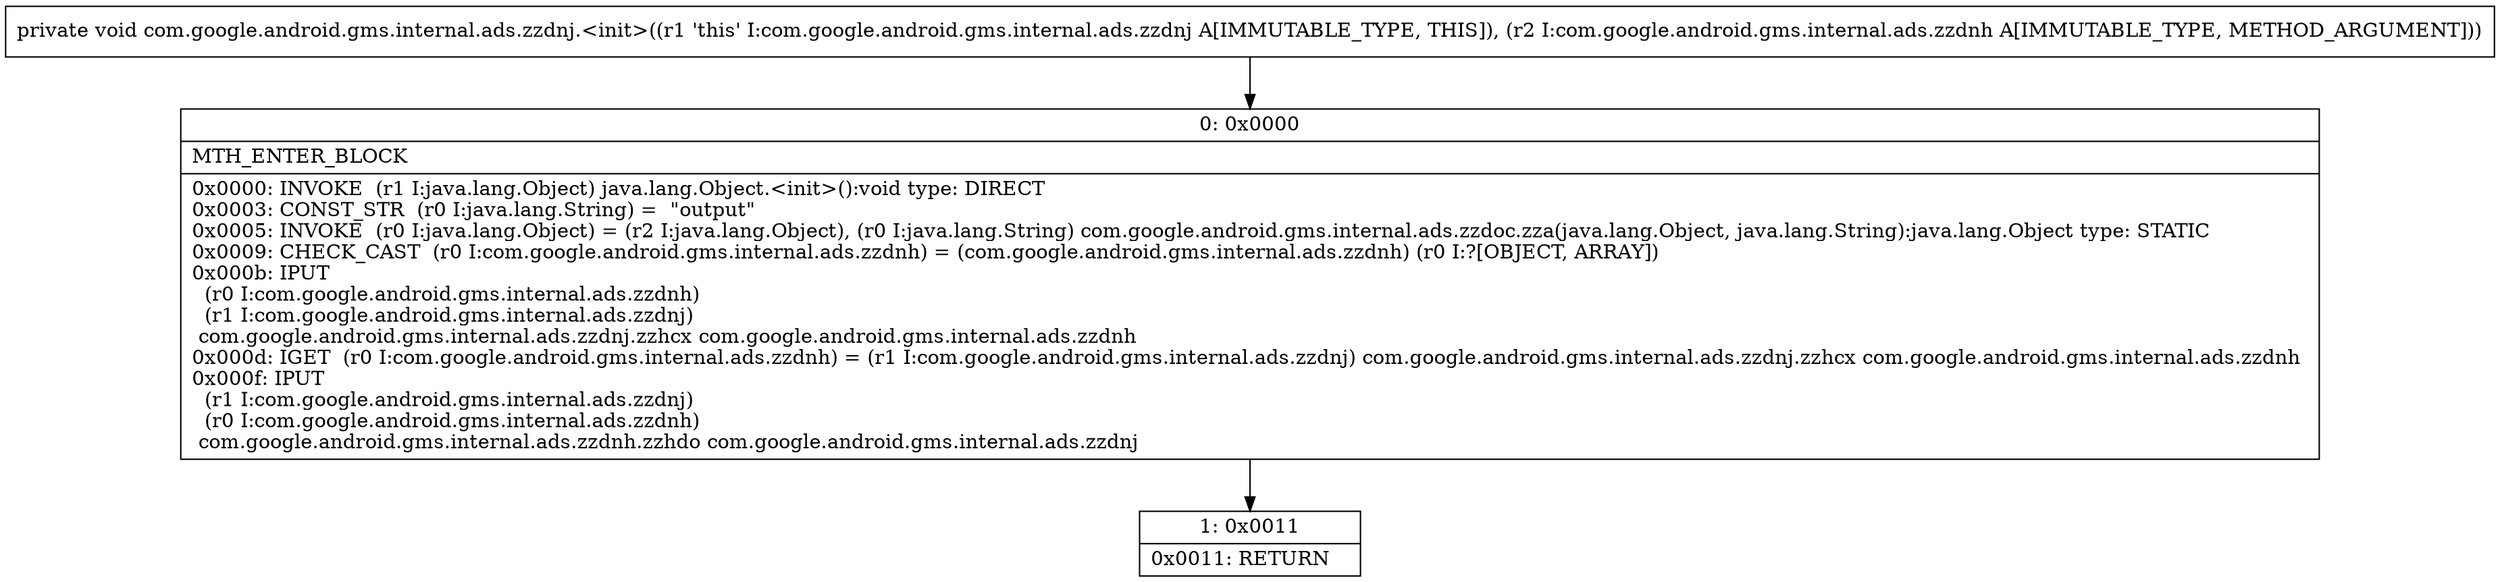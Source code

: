 digraph "CFG forcom.google.android.gms.internal.ads.zzdnj.\<init\>(Lcom\/google\/android\/gms\/internal\/ads\/zzdnh;)V" {
Node_0 [shape=record,label="{0\:\ 0x0000|MTH_ENTER_BLOCK\l|0x0000: INVOKE  (r1 I:java.lang.Object) java.lang.Object.\<init\>():void type: DIRECT \l0x0003: CONST_STR  (r0 I:java.lang.String) =  \"output\" \l0x0005: INVOKE  (r0 I:java.lang.Object) = (r2 I:java.lang.Object), (r0 I:java.lang.String) com.google.android.gms.internal.ads.zzdoc.zza(java.lang.Object, java.lang.String):java.lang.Object type: STATIC \l0x0009: CHECK_CAST  (r0 I:com.google.android.gms.internal.ads.zzdnh) = (com.google.android.gms.internal.ads.zzdnh) (r0 I:?[OBJECT, ARRAY]) \l0x000b: IPUT  \l  (r0 I:com.google.android.gms.internal.ads.zzdnh)\l  (r1 I:com.google.android.gms.internal.ads.zzdnj)\l com.google.android.gms.internal.ads.zzdnj.zzhcx com.google.android.gms.internal.ads.zzdnh \l0x000d: IGET  (r0 I:com.google.android.gms.internal.ads.zzdnh) = (r1 I:com.google.android.gms.internal.ads.zzdnj) com.google.android.gms.internal.ads.zzdnj.zzhcx com.google.android.gms.internal.ads.zzdnh \l0x000f: IPUT  \l  (r1 I:com.google.android.gms.internal.ads.zzdnj)\l  (r0 I:com.google.android.gms.internal.ads.zzdnh)\l com.google.android.gms.internal.ads.zzdnh.zzhdo com.google.android.gms.internal.ads.zzdnj \l}"];
Node_1 [shape=record,label="{1\:\ 0x0011|0x0011: RETURN   \l}"];
MethodNode[shape=record,label="{private void com.google.android.gms.internal.ads.zzdnj.\<init\>((r1 'this' I:com.google.android.gms.internal.ads.zzdnj A[IMMUTABLE_TYPE, THIS]), (r2 I:com.google.android.gms.internal.ads.zzdnh A[IMMUTABLE_TYPE, METHOD_ARGUMENT])) }"];
MethodNode -> Node_0;
Node_0 -> Node_1;
}

